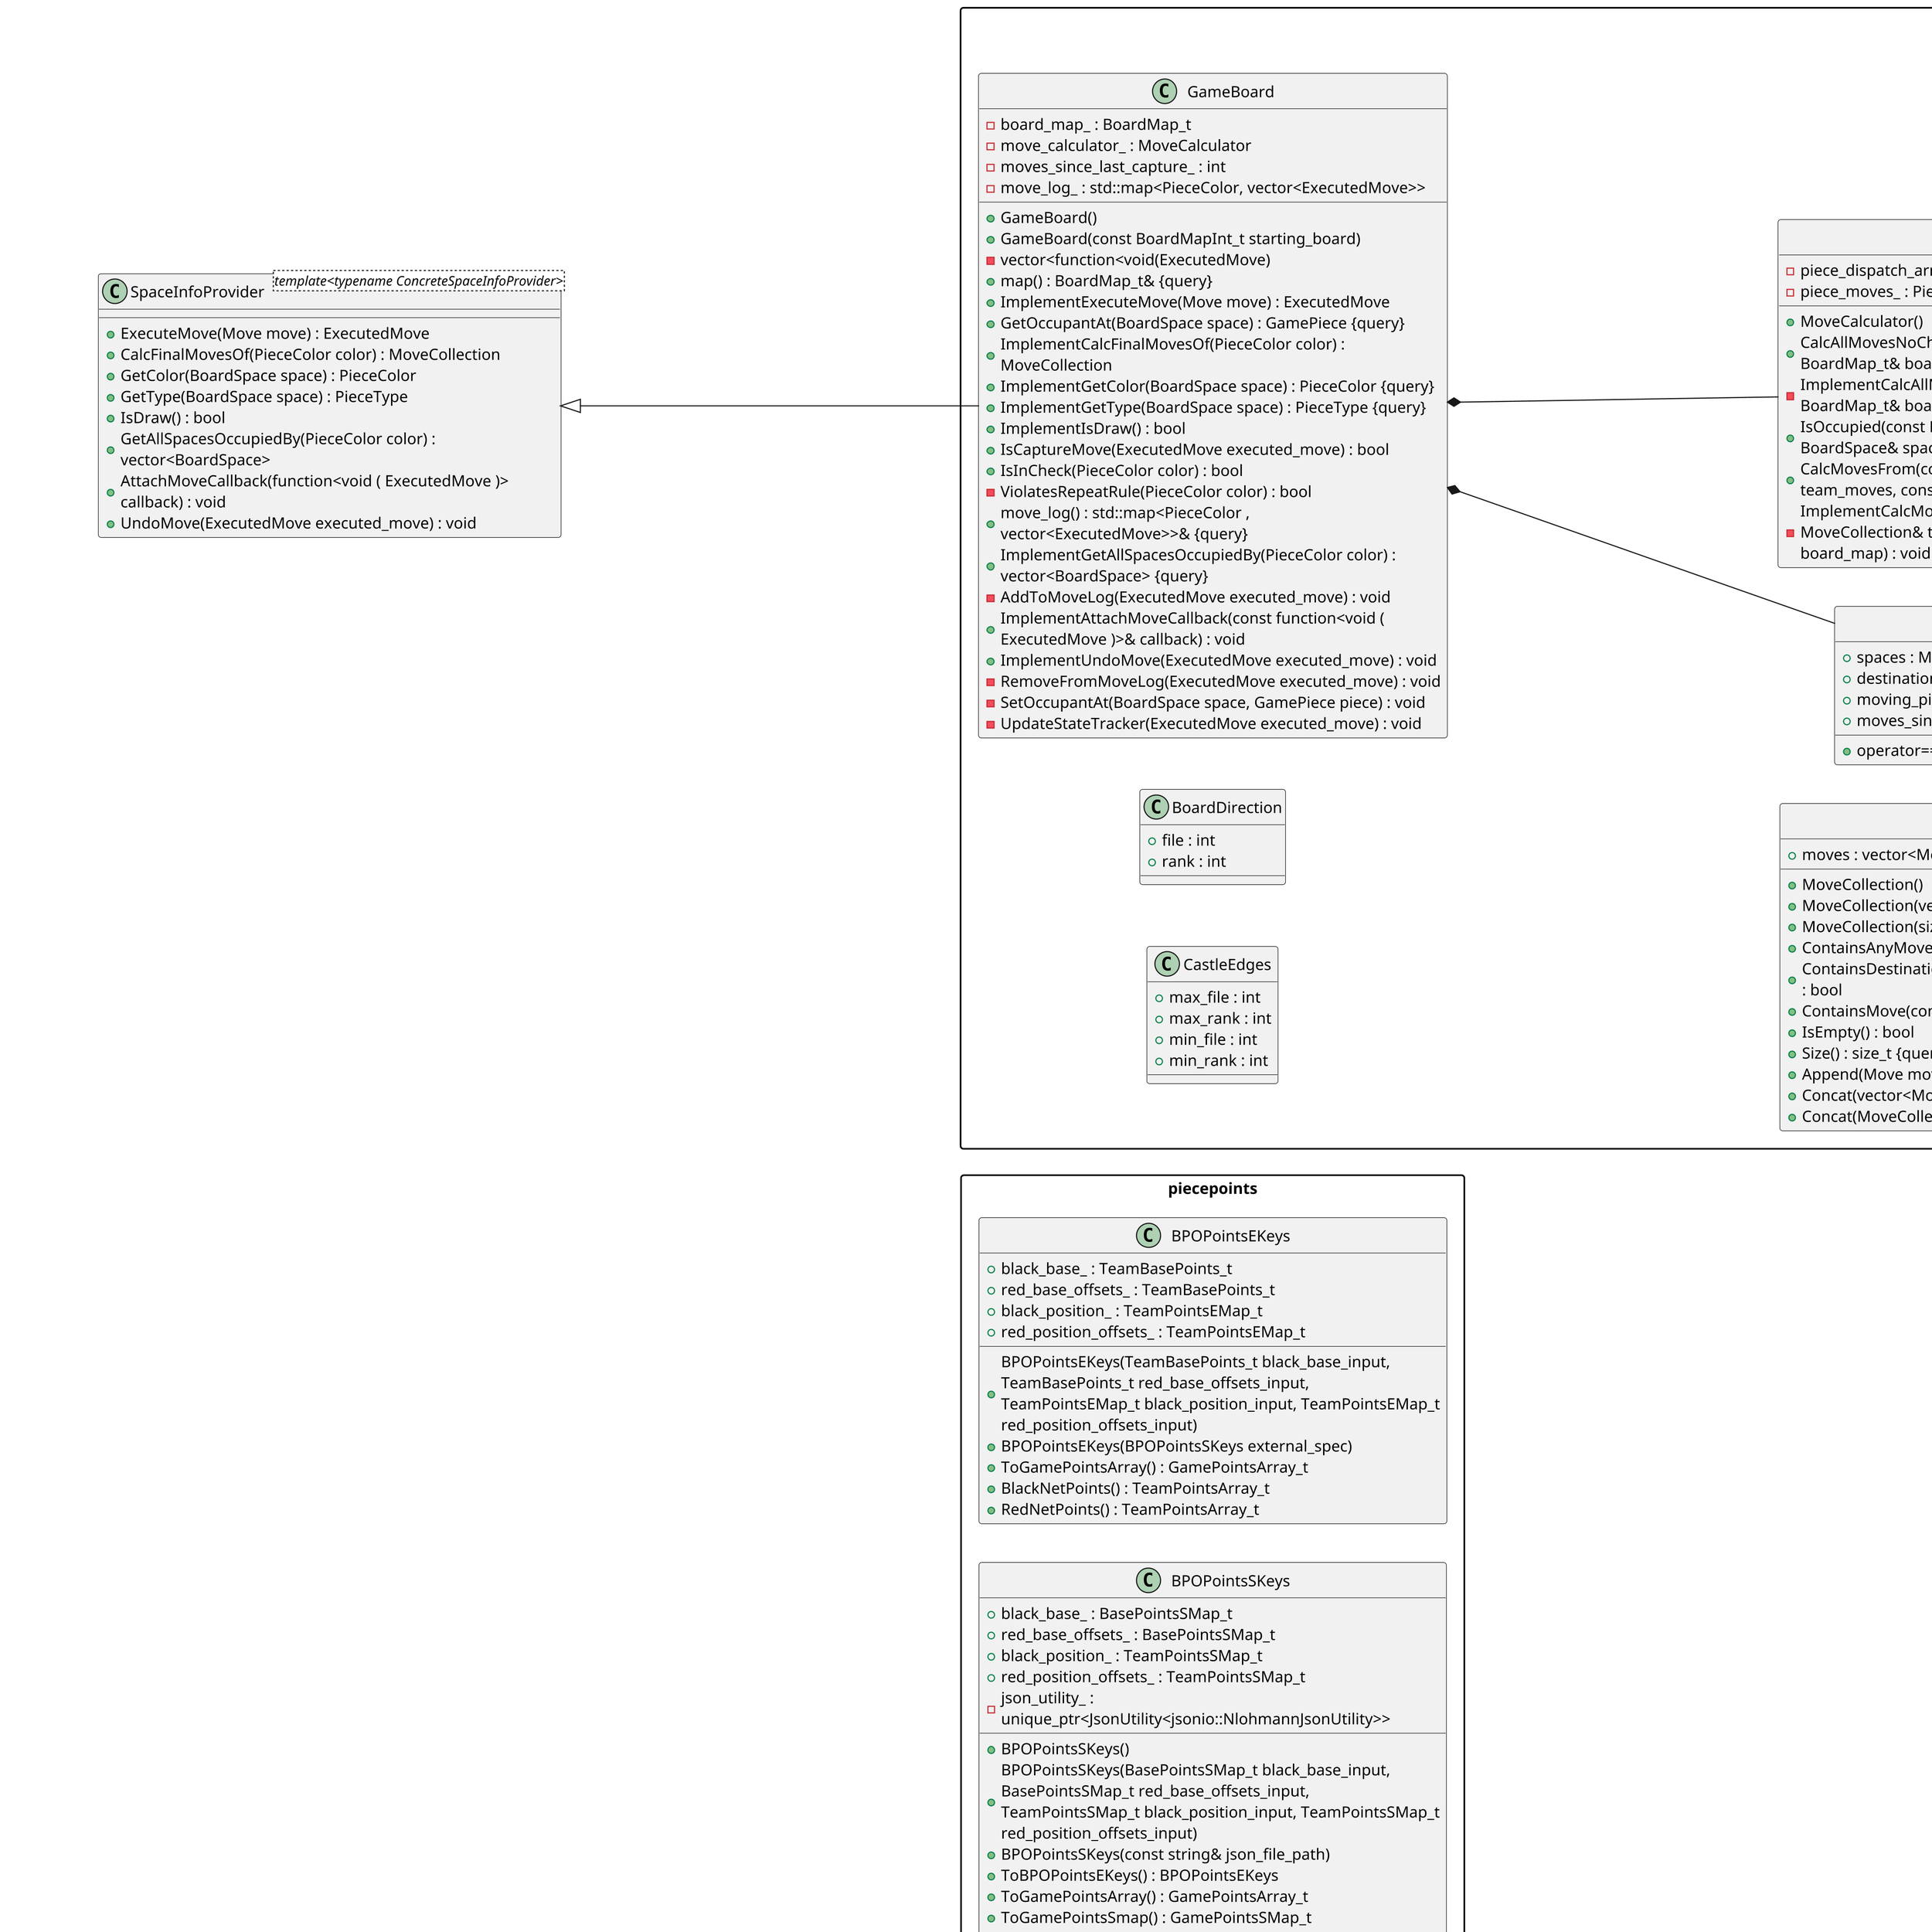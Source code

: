 @startuml
!define RECTANGLE_PACKAGE
skinparam dpi 300
skinparam packageStyle rect
skinparam wrapWidth 400
left to right direction
scale 0.75





/' Objects '/

class BoardStateSummarizer <template<typename ConcreteBoardStateSummarizer, typename KeyType>> {
	+GetState() : ZobristKey_t
	+GetTrData(int search_depth) : moveselection::TranspositionTableSearchResult
	+GetTrTableSize() : moveselection::TranspositionTableSize
	+FullBoardStateCalc(const BoardMap_t& board_map) : void
	+RecordTrData(int search_depth, moveselection::MinimaxResultType result_type, moveselection::EqualScoreMoves& similar_moves) : void
	+UpdateBoardState(const ExecutedMove& move) : void
}


class JsonUtility <template<typename ConcreteJsonUtility>> {
	+Export(T& object, const string file_path) : void
	+Export(piecepoints::BPOPointsSKeys& bpo_points, const string file_path) : void
	+Import(T& object, const string file_path) : void
	+Import(piecepoints::BPOPointsSKeys& bpo_points, const string file_path) : void
}


class MoveEvaluator <template<typename ConcreteMoveEvaluator>> {
	+SelectMove(MoveCollection& allowed_moves) : gameboard::Move
}


class PieceValueProvider <template<typename ConcretePieceValueProvider>> {
	+GetValueOfPieceAtPosition(PieceColor color, PieceType piece_type, BoardSpace space) : Points_t
}


class SpaceInfoProvider <template<typename ConcreteSpaceInfoProvider>> {
	+ExecuteMove(Move move) : ExecutedMove
	+CalcFinalMovesOf(PieceColor color) : MoveCollection
	+GetColor(BoardSpace space) : PieceColor
	+GetType(BoardSpace space) : PieceType
	+IsDraw() : bool
	+GetAllSpacesOccupiedBy(PieceColor color) : vector<BoardSpace>
	+AttachMoveCallback(function<void ( ExecutedMove )> callback) : void
	+UndoMove(ExecutedMove executed_move) : void
}


namespace piecepoints {
	class BPOPointsEKeys {
		+BPOPointsEKeys(TeamBasePoints_t black_base_input, TeamBasePoints_t red_base_offsets_input, TeamPointsEMap_t black_position_input, TeamPointsEMap_t red_position_offsets_input)
		+BPOPointsEKeys(BPOPointsSKeys external_spec)
		+ToGamePointsArray() : GamePointsArray_t
		+black_base_ : TeamBasePoints_t
		+red_base_offsets_ : TeamBasePoints_t
		+BlackNetPoints() : TeamPointsArray_t
		+RedNetPoints() : TeamPointsArray_t
		+black_position_ : TeamPointsEMap_t
		+red_position_offsets_ : TeamPointsEMap_t
	}

	class BPOPointsSKeys {
		+BPOPointsSKeys()
		+BPOPointsSKeys(BasePointsSMap_t black_base_input, BasePointsSMap_t red_base_offsets_input, TeamPointsSMap_t black_position_input, TeamPointsSMap_t red_position_offsets_input)
		+BPOPointsSKeys(const string& json_file_path)
		+ToBPOPointsEKeys() : BPOPointsEKeys
		+black_base_ : BasePointsSMap_t
		+red_base_offsets_ : BasePointsSMap_t
		+ToGamePointsArray() : GamePointsArray_t
		+ToGamePointsSmap() : GamePointsSMap_t
		+black_position_ : TeamPointsSMap_t
		+red_position_offsets_ : TeamPointsSMap_t
		-json_utility_ : unique_ptr<JsonUtility<jsonio::NlohmannJsonUtility>>
		+ToFile(string output_path) : void
	}

	class PiecePositionPoints {
		+PiecePositionPoints()
		+PiecePositionPoints(GamePointsArray_t game_points_array)
		+PiecePositionPoints(BPOPointsEKeys& bpo_points_ekeys)
		+PiecePositionPoints(BPOPointsSKeys& bpo_points_skeys)
		+PiecePositionPoints(string json_file)
		+points_array : GamePointsArray_t
		+PointsArraytoEMap() : GamePointsEMap_t
		+PointsArrayToSmap() : GamePointsSMap_t
		+ImplementGetValueOfPieceAtPosition(PieceColor color, PieceType piece_type, BoardSpace space) : Points_t
		+{static} TeamPointsArrayToEMap(TeamPointsArray_t team_array) : TeamPointsEMap_t
	}
}


namespace moveselection {
	class MinimaxMoveEvaluator <template<typename ConcreteSpaceInfoProvider, typename ConcreteBoardStateSummarizer, typename ConcretePieceValueProvider>> {
		-MinimaxMoveEvaluator(PieceColor evaluating_player, int starting_search_depth, ConcreteSpaceInfoProvider& game_board, const ConcretePieceValueProvider& game_position_points, uint32_t zkey_seed)
		+MinimaxMoveEvaluator(PieceColor evaluating_player, int starting_search_depth, ConcreteSpaceInfoProvider& game_board, const ConcretePieceValueProvider& game_position_points)
		+MinimaxMoveEvaluator(PieceColor evaluating_player, int starting_search_depth, ConcreteSpaceInfoProvider& game_board, uint32_t zkey_seed)
		+MinimaxMoveEvaluator(PieceColor evaluating_player, int starting_search_depth, ConcreteSpaceInfoProvider& game_board)
		-hash_calculator_ : ConcreteBoardStateSummarizer
		+hash_calculator() : ConcreteBoardStateSummarizer& {query}
		-game_position_points_ : ConcretePieceValueProvider
		-game_board_ : ConcreteSpaceInfoProvider&
		-EvaluateEndOfGameLeaf(PieceColor cur_player, MinimaxResultType& result_type) : EqualScoreMoves
		-EvaluateNonWinLeaf(PieceColor cur_player, MinimaxResultType& result_type) : EqualScoreMoves
		-FinalizeNodeResult(MinimaxResultType& result_type, int best_eval, MoveCollection best_moves, int remaining_search_depth, SearchSummary& search_summary) : EqualScoreMoves
		-HandleEndOfGame(PieceColor cur_player, SearchSummary& search_summary, MinimaxResultType& result_type, int remaining_search_depth) : EqualScoreMoves
		-HandleInternalNode(PieceColor cur_player, MoveCollection& allowed_moves, int& remaining_search_depth, int& alpha, int& beta, MinimaxResultType result_type, SearchSummary& search_summary, bool use_transposition_table) : EqualScoreMoves
		-HandleLeaf(PieceColor cur_player, SearchSummary& search_summary, MinimaxResultType& result_type, int remaining_search_depth) : EqualScoreMoves
		-HandleTrTableHit(SearchSummary& search_summary, MinimaxResultType& result_type, TranspositionTableSearchResult& tr_table_search_result, int remaining_search_depth) : EqualScoreMoves
		-MinimaxRec(MoveCollection& allowed_moves, int remaining_search_depth, int alpha, int beta, PieceColor cur_player, SearchSummary& search_summary, bool use_transposition_table) : EqualScoreMoves
		+ImplementSelectMove(MoveCollection& allowed_moves) : Move
		-evaluating_player_ : PieceColor
		-GetPlayerTotal(PieceColor color) : Points_t
		-GetValueOfPieceAtPosition(PieceColor color, PieceType piece_type, BoardSpace space) : Points_t
		-RateMove(Move move, PieceColor cur_player) : ScoredMove
		-RunFirstSearch(MoveCollection& allowed_moves) : SearchSummary&
		-RunSecondSearch(MoveCollection& allowed_moves) : SearchSummary&
		-IsImprovement(int cur_eval, int previous_best_eval, PieceColor cur_player) : bool
		-IsPrunable(int& alpha, int& beta, MinimaxResultType& result_type, PieceColor cur_player) : bool
		-IsPrunableForEvaluator(int& alpha, int& beta, MinimaxResultType& result_type) : bool
		-IsPrunableForEvaluatorOpponent(int& alpha, int& beta, MinimaxResultType& result_type) : bool
		-ValidateMove(SearchSummary& search_summary, MoveCollection& allowed_moves) : bool
		-InitializedBestEval(PieceColor cur_player) : int
		-RecursivelyVisitNodes(Move move, PieceColor cur_player, MoveCollection& allowed_moves, int remaining_search_depth, int alpha, int beta, SearchSummary& search_summary, bool use_transposition_table) : int
		+StartingSearchDepth() : int
		-num_move_selections_ : int
		-starting_search_depth_ : int
		-search_summaries_ : moveselection::SearchSummaries
		+search_summaries() : moveselection::SearchSummaries&
		+KeySizeBits() : size_t
		+board_state_hex_str() : std::string
		-GenerateRankedMoveList(PieceColor cur_player, MoveCollection& cur_player_moves) : std::vector<ScoredMove>
		+zkeys_seed() : uint32_t
		-IncrementNumMoveSelections() : void
		-RunMinimax(MoveCollection& allowed_moves, SearchSummary& search_summary, bool use_transposition_table) : void
		-UpdateAlpha(int& alpha, int cur_eval) : void
		-UpdateBestMoves(PieceColor cur_player, Move move, MoveCollection& best_moves, int cur_eval, int& previous_best_eval) : void
		-UpdateBeta(int& beta, int cur_eval) : void
		-UpdatePruningParam(int& alpha, int& beta, int cur_eval, PieceColor cur_player) : void
	}

	class RandomMoveEvaluator <template<typename ConcreteSpaceInfoProvider>> {
		+RandomMoveEvaluator(PieceColor evaluating_player, ConcreteSpaceInfoProvider& game_board)
		-game_board_ : ConcreteSpaceInfoProvider&
		+ImplementSelectMove(MoveCollection& allowed_moves) : Move
		-evaluating_player_ : PieceColor
	}

	class ResultDepthCounts {
		+ResultDepthCounts(int max_search_depth)
		+data() : ResultDepthCountsData_t
		-data_ : moveselection::ResultDepthCountsData_t
		+IncrementDataAt(MinimaxResultType result_type, int search_depth) : void
	}

	class SearchSummary {
		+SearchSummary(int max_search_depth, TranspositionTableSize tr_table_size_initial)
		+similar_moves() : EqualScoreMoves
		-similar_moves_ : EqualScoreMoves
		+selected_move() : Move
		-selected_move_ : Move
		-result_depth_counts_ : ResultDepthCounts
		-transposition_table_hits_ : ResultDepthCounts
		+GetResultDepthCounts() : ResultDepthCountsData_t
		+GetTranspositionTableHits() : ResultDepthCountsData_t
		+tr_table_size_final() : TranspositionTableSize
		-tr_table_size_final_ : TranspositionTableSize
		+tr_table_size_initial() : TranspositionTableSize
		-tr_table_size_initial_ : TranspositionTableSize
		+returned_illegal_move() : bool
		-returned_illegal_move_ : bool
		+num_collisions() : int
		-num_collisions_ : int
		+num_nodes() : int
		-num_nodes_ : int
		+time() : std::chrono::duration<double , std::nano>
		-time_ : std::chrono::duration<double, std::nano>
		+RecordNodeInfo(MinimaxResultType result_type, int search_depth, EqualScoreMoves& similar_moves) : void
		+RecordTrTableHit(TranspositionTableSearchResult& tr_table_search_result, int remaining_search_depth) : void
		+SetSelectedMove(Move selected_move) : void
		+UpdateTranspositionTableHits(MinimaxResultType result_type, int search_depth) : void
		+set_returned_illegal_move(bool status) : void
		+set_similar_moves(EqualScoreMoves similar_moves) : void
		+set_time(std::chrono::duration<double, std::nano> search_time) : void
		+set_tr_table_size_final(TranspositionTableSize tr_table_size_final) : void
	}

	enum MinimaxResultType {
		kAlphaPrune
		kBetaPrune
		kDraw
		kEvaluatorLoses
		kEvaluatorWins
		kFullyEvaluatedNode
		kMax
		kMin
		kStandardLeaf
		kTrTableHit
		kUnknown
	}

	class CollisionInfo {
		+tr_table_size : TranspositionTableSize
		+board_state : std::string
	}

	class EqualScoreMoves {
		+moves() : MoveCollection
		+similar_moves : MoveCollection
		+shared_score : Points_t
	}

	class ScoredMove {
		+move : Move
		+score : Points_t
	}

	class SearchSummaries {
		+NewExtraSearch(int search_depth, int search_number, TranspositionTableSize tr_table_size_current) : SearchSummary&
		+NewFirstSearch(int search_depth, TranspositionTableSize tr_table_size_initial) : SearchSummary&
		+extra_searches : std::map<int, SearchSummary>
		+first_searches : std::vector<SearchSummary>
	}

	class TranspositionTableEntry {
		+TranspositionTableEntry()
		+TranspositionTableEntry(int depth, MinimaxResultType type, EqualScoreMoves moves)
		+similar_moves : EqualScoreMoves
		+result_type : MinimaxResultType
		+moves() : MoveCollection
		+Score() : Points_t
		+remaining_search_depth : int
	}

	class TranspositionTableSearchResult {
		+score_and_moves() : EqualScoreMoves
		+moves() : MoveCollection
		+table_entry : TranspositionTableEntry
		+IsConsistentWith(MoveCollection& allowed_moves) : bool
		+found : bool
		+known_collision : bool
	}

	class TranspositionTableSize {
		+num_entries : uint64_t
		+num_states : uint64_t
	}
}


namespace jsonio {
	class NlohmannJsonUtility {
		-ImportToSerializedJson(const string file_path) : nlohmann::json
		-Serialize(piecepoints::BPOPointsSKeys& bpo_points) : nlohmann::json
		-Deserialize(nlohmann::json serialized_json, piecepoints::BPOPointsSKeys& bpo_points) : void
		-ExportSerializedJson(nlohmann::json serialized_json, const string file_path) : void
		+ImplementExport(T& object, const string file_path) : void
		+ImplementExport(piecepoints::BPOPointsSKeys& bpo_points, const string file_path) : void
		+ImplementImport(T& object, const string file_path) : void
		+ImplementImport(piecepoints::BPOPointsSKeys& bpo_points, const string file_path) : void
	}
}


namespace gameboard {
	class GameBoard {
		+GameBoard()
		+GameBoard(const BoardMapInt_t starting_board)
		-vector<function<void(ExecutedMove)
		-board_map_ : BoardMap_t
		+map() : BoardMap_t& {query}
		+ImplementExecuteMove(Move move) : ExecutedMove
		+GetOccupantAt(BoardSpace space) : GamePiece {query}
		-move_calculator_ : MoveCalculator
		+ImplementCalcFinalMovesOf(PieceColor color) : MoveCollection
		+ImplementGetColor(BoardSpace space) : PieceColor {query}
		+ImplementGetType(BoardSpace space) : PieceType {query}
		+ImplementIsDraw() : bool
		+IsCaptureMove(ExecutedMove executed_move) : bool
		+IsInCheck(PieceColor color) : bool
		-ViolatesRepeatRule(PieceColor color) : bool
		-moves_since_last_capture_ : int
		+move_log() : std::map<PieceColor , vector<ExecutedMove>>& {query}
		-move_log_ : std::map<PieceColor, vector<ExecutedMove>>
		+ImplementGetAllSpacesOccupiedBy(PieceColor color) : vector<BoardSpace> {query}
		-AddToMoveLog(ExecutedMove executed_move) : void
		+ImplementAttachMoveCallback(const function<void ( ExecutedMove )>& callback) : void
		+ImplementUndoMove(ExecutedMove executed_move) : void
		-RemoveFromMoveLog(ExecutedMove executed_move) : void
		-SetOccupantAt(BoardSpace space, GamePiece piece) : void
		-UpdateStateTracker(ExecutedMove executed_move) : void
	}

	class MoveCalculator {
		+MoveCalculator()
		+CalcAllMovesNoCheckTest(PieceColor color, const BoardMap_t& board_map) : MoveCollection
		-ImplementCalcAllMovesNoCheckTest(PieceColor color, const BoardMap_t& board_map) : MoveCollection
		-piece_dispatch_array_ : PieceDispatchArray_t
		-piece_moves_ : PieceMoves
		+IsOccupied(const BoardMap_t& board_map, const BoardSpace& space) : bool
		+CalcMovesFrom(const BoardSpace space, MoveCollection& team_moves, const BoardMap_t& board_map) : void
		-ImplementCalcMovesFrom(const BoardSpace space, MoveCollection& team_moves, const BoardMap_t& board_map) : void
	}

	class PieceMoves {
		-{static} FwdDirection(PieceColor color) : BoardDirection
		-{static} ExistsAndPassesColorTest(const BoardMap_t& board_map, const BoardSpace& space, PieceColor moving_piece_color) : bool
		+AdvisorMoves(const BoardMap_t& board_map, PieceColor color, const BoardSpace& space, MoveCollection& team_moves) : void
		+CannonMoves(const BoardMap_t& board_map, PieceColor color, const BoardSpace& space, MoveCollection& team_moves) : void
		+ChariotMoves(const BoardMap_t& board_map, PieceColor color, const BoardSpace& space, MoveCollection& team_moves) : void
		+ElephantMoves(const BoardMap_t& board_map, PieceColor color, const BoardSpace& space, MoveCollection& team_moves) : void
		+FlyingGeneralMove(const BoardMap_t& board_map, PieceColor color, const BoardSpace& space, MoveCollection& team_moves) : void
		+GeneralMoves(const BoardMap_t& board_map, PieceColor color, const BoardSpace& space, MoveCollection& team_moves) : void
		+HorseMoves(const BoardMap_t& board_map, PieceColor color, const BoardSpace& space, MoveCollection& team_moves) : void
		+SoldierMoves(const BoardMap_t& board_map, PieceColor color, const BoardSpace& space, MoveCollection& team_moves) : void
		+StandardGeneralMoves(const BoardMap_t& board_map, PieceColor color, const BoardSpace& space, MoveCollection& team_moves) : void
	}

	enum PieceColor {
		kBlk
		kNul
		kRed
	}

	enum PieceType {
		kAdv
		kCan
		kCha
		kEle
		kGen
		kHor
		kNnn
		kSol
	}

	class BoardDirection {
		+file : int
		+rank : int
	}

	class BoardSpace {
		+operator+(const BoardDirection direction) : BoardSpace {query}
		+IsInCastleOf(const PieceColor color) : bool {query}
		+IsInHomelandOf(const PieceColor color) : bool {query}
		+IsOnBoard() : bool {query}
		+operator!=(const BoardSpace other) : bool {query}
		+operator==(const BoardSpace other) : bool {query}
		+file : int
		+rank : int
	}

	class CastleEdges {
		+max_file : int
		+max_rank : int
		+min_file : int
		+min_rank : int
	}

	class ExecutedMove {
		+spaces : Move
		+operator==(const ExecutedMove other) : bool
		+destination_piece : gameboard::GamePiece
		+moving_piece : gameboard::GamePiece
		+moves_since_last_capture : int
	}

	class GamePiece {
		+GamePiece()
		+GamePiece(int int_piece)
		+GamePiece(PieceType type, PieceColor color)
		+piece_color : PieceColor
		+piece_type : PieceType
		+operator==(const GamePiece& other) : bool {query}
	}

	class Move {
		+operator==(const Move other) : bool
		+end : gameboard::BoardSpace
		+start : gameboard::BoardSpace
	}

	class MoveCollection {
		+MoveCollection()
		+MoveCollection(vector<Move> my_moves)
		+MoveCollection(size_t reserve_size)
		+ContainsAnyMoveNotIn(const MoveCollection& other) : bool
		+ContainsDestination(const gameboard::BoardSpace& space) : bool
		+ContainsMove(const Move& move) : bool {query}
		+IsEmpty() : bool
		+Size() : size_t {query}
		+moves : vector<Move>
		+Append(Move move) : void
		+Concat(vector<Move> other_moves) : void
		+Concat(MoveCollection other) : void
	}
}


namespace boardstate {
	class DualKeyTranspositionTable <template<typename KeyType>> {
		+GetDataAt(KeyType board_state, KeyType expected_confirmation_state, int remaining_search_depth) : TranspositionTableSearchResult
		+num_states() : size_t
		+num_entries() : uint64_t
		-data_ : unordered_map<KeyType, DualKeyTranspositionTableEntry<KeyType>>
		+RecordData(KeyType board_state, KeyType confirmation_state, int search_depth, MinimaxResultType result_type, EqualScoreMoves& similar_moves) : void
	}

	class DualZobristTracker <template<typename KeyType>> {
		+DualZobristTracker(ZobristCalculator<KeyType> primary_calculator, ZobristCalculator<KeyType> confirmation_calculator)
		+DualZobristTracker(uint32_t zkeys_seed)
		+DualZobristTracker()
		-transposition_table_ : DualKeyTranspositionTable<KeyType>
		+ImplementGetState() : KeyType
		+board_state() : KeyType
		+ImplementGetTrData(int search_depth) : TranspositionTableSearchResult
		-confirmation_calculator_ : ZobristCalculator<KeyType>
		-primary_calculator_ : ZobristCalculator<KeyType>
		+ImplementGetTrTableSize() : moveselection::TranspositionTableSize
		+board_state_hex_str() : string
		+confirmation_calculator_seed() : uint32_t
		+primary_calculator_seed() : uint32_t
		+zkeys_seed() : uint32_t
		-zkeys_seed_ : uint32_t
		+ImplementFullBoardStateCalc(const BoardMap_t& board_map) : void
		+ImplementRecordTrData(int search_depth, MinimaxResultType result_type, EqualScoreMoves& similar_moves) : void
		+ImplementUpdateBoardState(const ExecutedMove& executed_move) : void
	}

	class PseudoRandomKeyGenerator <template<typename IntType>> {
		+PseudoRandomKeyGenerator()
		+PseudoRandomKeyGenerator(uint32_t seed)
		+GenerateKey() : IntType
		-prng_ : std::mt19937
		+seed() : std::random_device::result_type
		-seed_ : std::random_device::result_type
	}

	class RandomKeyGenerator <template<typename IntType>> {
		+GenerateKey() : IntType
		-rd_ : std::random_device
	}

	class SingleKeyTranspositionTable <template<typename KeyType>> {
		+GetDataAt(KeyType board_state, int remaining_search_depth) : TranspositionTableSearchResult
		+num_states() : size_t
		+num_entries() : uint64_t
		-data_ : unordered_map<KeyType, TranspositionTableEntry>
		+RecordData(KeyType state, int search_depth, MinimaxResultType result_type, EqualScoreMoves& similar_moves) : void
	}

	class SingleZobristTracker <template<typename KeyType>> {
		+SingleZobristTracker(ZobristCalculator<KeyType> calculator)
		+SingleZobristTracker()
		+SingleZobristTracker(uint32_t seed)
		+ImplementGetState() : KeyType
		+board_state() : KeyType
		-transposition_table_ : SingleKeyTranspositionTable<KeyType>
		+ImplementGetTrData(int search_depth) : TranspositionTableSearchResult
		-calculator_ : ZobristCalculator<KeyType>
		+ImplementGetTrTableSize() : moveselection::TranspositionTableSize
		+board_state_hex_str() : string
		+zkeys_seed() : uint32_t
		+ImplementFullBoardStateCalc(const BoardMap_t& board_map) : void
		+ImplementRecordTrData(int search_depth, MinimaxResultType result_type, EqualScoreMoves& similar_moves) : void
		+ImplementUpdateBoardState(const ExecutedMove& executed_move) : void
	}

	class ZobristCalculator <template<typename KeyType>> {
		+ZobristCalculator(uint32_t seed)
		+ZobristCalculator()
		-{static} CreateGameZarray(PseudoRandomKeyGenerator<KeyType>& key_generator) : GameZarray_t
		+zarray() : GameZarray_t
		-zarray_ : GameZarray_t
		+GetHashValueAt(PieceColor color, PieceType piece_type, BoardSpace space) : KeyType
		+board_state() : KeyType
		-board_state_ : KeyType
		+turn_key() : KeyType
		-turn_key_ : KeyType
		+KeysVector() : std::vector<KeyType> {query}
		+seed() : uint32_t
		-seed_ : uint32_t
		+FullBoardStateCalc(const BoardMap_t& board_map) : void
		+UpdateBoardState(ExecutedMove executed_move) : void
	}

	class DualKeyTranspositionTableEntry <template<typename KeyType>> {
		+confirmation_state : KeyType
		+single_key_entry : TranspositionTableEntry
	}
}





/' Inheritance relationships '/

BoardStateSummarizer <|-- boardstate.DualZobristTracker


BoardStateSummarizer <|-- boardstate.SingleZobristTracker


JsonUtility <|-- jsonio.NlohmannJsonUtility


MoveEvaluator <|-- moveselection.MinimaxMoveEvaluator


MoveEvaluator <|-- moveselection.RandomMoveEvaluator


PieceValueProvider <|-- piecepoints.PiecePositionPoints


SpaceInfoProvider <|-- gameboard.GameBoard





/' Aggregation relationships '/

moveselection.CollisionInfo *-- moveselection.TranspositionTableSize


boardstate.DualKeyTranspositionTable *-- boardstate.DualKeyTranspositionTableEntry


boardstate.DualZobristTracker *-- boardstate.DualKeyTranspositionTable


boardstate.DualZobristTracker "2" *-- boardstate.ZobristCalculator


gameboard.ExecutedMove "2" *-- gameboard.GamePiece


gameboard.ExecutedMove *-- gameboard.Move


gameboard.GameBoard *-- gameboard.ExecutedMove


gameboard.GameBoard *-- gameboard.MoveCalculator


gameboard.GamePiece *-- gameboard.PieceColor


gameboard.GamePiece *-- gameboard.PieceType


moveselection.MinimaxMoveEvaluator *-- moveselection.SearchSummaries


gameboard.Move "2" *-- gameboard.BoardSpace


gameboard.MoveCalculator *-- gameboard.PieceMoves


gameboard.MoveCollection *-- gameboard.Move


moveselection.SearchSummaries "2" *-- moveselection.SearchSummary


moveselection.SearchSummary *-- moveselection.EqualScoreMoves


moveselection.SearchSummary "2" *-- moveselection.ResultDepthCounts


moveselection.SearchSummary "2" *-- moveselection.TranspositionTableSize


boardstate.SingleZobristTracker *-- boardstate.SingleKeyTranspositionTable


boardstate.SingleZobristTracker *-- boardstate.ZobristCalculator


moveselection.TranspositionTableEntry *-- moveselection.EqualScoreMoves


moveselection.TranspositionTableEntry *-- moveselection.MinimaxResultType


moveselection.TranspositionTableSearchResult *-- moveselection.TranspositionTableEntry






/' Nested objects '/



@enduml
